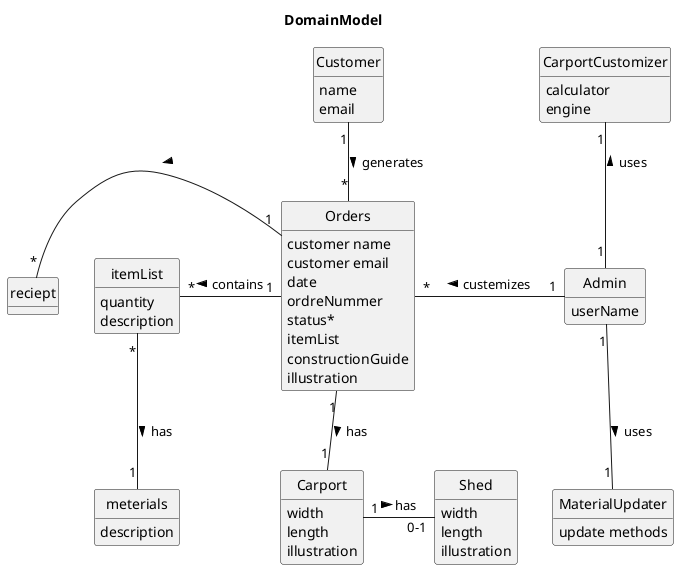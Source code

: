 @startuml
Title DomainModel
hide circle
hide methods

class Customer {
    name
    email
}
class Admin{
    userName
}
class Orders{
    customer name
    customer email
    date
    ordreNummer
    status*
    itemList
    constructionGuide
    illustration

}
class Carport{
    width
    length
    illustration
}
class Shed{
   width
   length
   illustration
}
class CarportCustomizer{
    calculator
    engine
}
class MaterialUpdater{
    update methods
}
class itemList{
    quantity
    description
}
class meterials{
    description
}
class reciept{
}

Orders "*" -up- "1" Customer: generates <
Admin "1" -left- "*" Orders: > custemizes
Orders "1" -down- "1" Carport: has >
Carport "1" -right- "0-1" Shed: has >
Admin "1" -up- "1" CarportCustomizer :uses >
Admin "1" -down- "1" MaterialUpdater :uses >
Orders "1" -left- "*" itemList: contains >
itemList "*" -down- "1" meterials: has >
Orders "1" -left- "*" reciept: >
@enduml